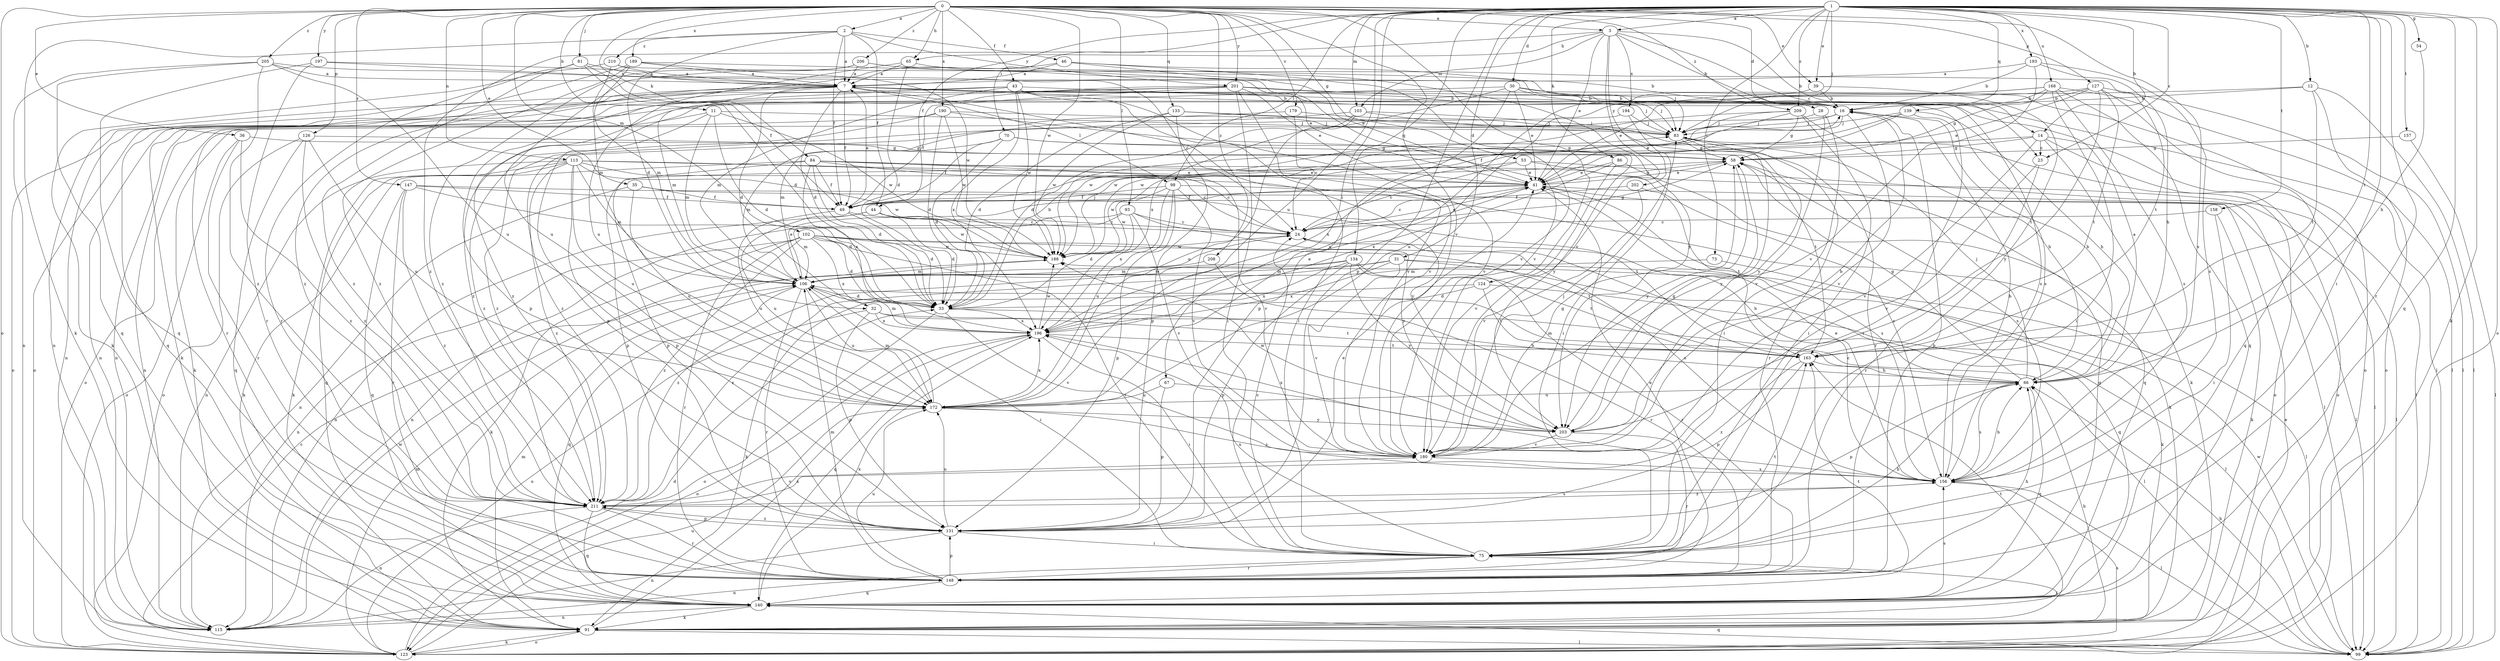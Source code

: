 strict digraph  {
0;
1;
2;
3;
7;
11;
12;
14;
16;
23;
24;
28;
30;
31;
32;
33;
35;
36;
39;
41;
43;
44;
46;
49;
53;
54;
58;
65;
66;
67;
70;
73;
75;
81;
83;
84;
86;
91;
93;
98;
99;
102;
103;
106;
113;
115;
123;
124;
126;
127;
131;
133;
134;
139;
140;
147;
148;
156;
157;
158;
163;
168;
172;
179;
180;
188;
189;
190;
193;
194;
196;
197;
201;
202;
203;
205;
206;
208;
209;
210;
211;
0 -> 2  [label=a];
0 -> 3  [label=a];
0 -> 11  [label=b];
0 -> 28  [label=d];
0 -> 35  [label=e];
0 -> 36  [label=e];
0 -> 39  [label=e];
0 -> 43  [label=f];
0 -> 53  [label=g];
0 -> 65  [label=h];
0 -> 81  [label=j];
0 -> 84  [label=k];
0 -> 93  [label=l];
0 -> 102  [label=m];
0 -> 113  [label=n];
0 -> 123  [label=o];
0 -> 124  [label=p];
0 -> 126  [label=p];
0 -> 127  [label=p];
0 -> 133  [label=q];
0 -> 147  [label=r];
0 -> 156  [label=s];
0 -> 179  [label=v];
0 -> 180  [label=v];
0 -> 188  [label=w];
0 -> 189  [label=x];
0 -> 190  [label=x];
0 -> 197  [label=y];
0 -> 201  [label=y];
0 -> 205  [label=z];
0 -> 206  [label=z];
0 -> 208  [label=z];
0 -> 209  [label=z];
1 -> 3  [label=a];
1 -> 12  [label=b];
1 -> 14  [label=b];
1 -> 23  [label=c];
1 -> 30  [label=d];
1 -> 31  [label=d];
1 -> 39  [label=e];
1 -> 44  [label=f];
1 -> 54  [label=g];
1 -> 67  [label=i];
1 -> 70  [label=i];
1 -> 73  [label=i];
1 -> 75  [label=i];
1 -> 83  [label=j];
1 -> 86  [label=k];
1 -> 91  [label=k];
1 -> 98  [label=l];
1 -> 103  [label=m];
1 -> 123  [label=o];
1 -> 131  [label=p];
1 -> 134  [label=q];
1 -> 139  [label=q];
1 -> 140  [label=q];
1 -> 148  [label=r];
1 -> 157  [label=t];
1 -> 158  [label=t];
1 -> 163  [label=t];
1 -> 168  [label=u];
1 -> 172  [label=u];
1 -> 193  [label=x];
1 -> 209  [label=z];
2 -> 7  [label=a];
2 -> 32  [label=d];
2 -> 44  [label=f];
2 -> 46  [label=f];
2 -> 49  [label=f];
2 -> 91  [label=k];
2 -> 201  [label=y];
2 -> 210  [label=z];
3 -> 14  [label=b];
3 -> 16  [label=b];
3 -> 23  [label=c];
3 -> 41  [label=e];
3 -> 65  [label=h];
3 -> 103  [label=m];
3 -> 180  [label=v];
3 -> 194  [label=x];
3 -> 202  [label=y];
3 -> 211  [label=z];
7 -> 16  [label=b];
7 -> 32  [label=d];
7 -> 33  [label=d];
7 -> 49  [label=f];
7 -> 83  [label=j];
7 -> 98  [label=l];
7 -> 99  [label=l];
7 -> 106  [label=m];
7 -> 115  [label=n];
7 -> 123  [label=o];
7 -> 140  [label=q];
7 -> 156  [label=s];
7 -> 180  [label=v];
11 -> 33  [label=d];
11 -> 83  [label=j];
11 -> 106  [label=m];
11 -> 115  [label=n];
11 -> 131  [label=p];
11 -> 188  [label=w];
12 -> 16  [label=b];
12 -> 99  [label=l];
12 -> 115  [label=n];
12 -> 123  [label=o];
12 -> 163  [label=t];
14 -> 23  [label=c];
14 -> 58  [label=g];
14 -> 91  [label=k];
14 -> 99  [label=l];
14 -> 123  [label=o];
14 -> 180  [label=v];
14 -> 196  [label=x];
16 -> 83  [label=j];
16 -> 180  [label=v];
16 -> 188  [label=w];
16 -> 211  [label=z];
23 -> 148  [label=r];
23 -> 180  [label=v];
24 -> 41  [label=e];
24 -> 58  [label=g];
24 -> 66  [label=h];
24 -> 188  [label=w];
28 -> 75  [label=i];
28 -> 83  [label=j];
28 -> 180  [label=v];
30 -> 16  [label=b];
30 -> 41  [label=e];
30 -> 83  [label=j];
30 -> 123  [label=o];
30 -> 131  [label=p];
30 -> 196  [label=x];
30 -> 211  [label=z];
31 -> 99  [label=l];
31 -> 106  [label=m];
31 -> 140  [label=q];
31 -> 180  [label=v];
31 -> 196  [label=x];
31 -> 211  [label=z];
32 -> 99  [label=l];
32 -> 123  [label=o];
32 -> 131  [label=p];
32 -> 163  [label=t];
32 -> 196  [label=x];
33 -> 16  [label=b];
33 -> 66  [label=h];
33 -> 123  [label=o];
33 -> 180  [label=v];
33 -> 196  [label=x];
35 -> 49  [label=f];
35 -> 99  [label=l];
35 -> 115  [label=n];
35 -> 172  [label=u];
36 -> 58  [label=g];
36 -> 123  [label=o];
36 -> 148  [label=r];
36 -> 211  [label=z];
39 -> 16  [label=b];
39 -> 163  [label=t];
39 -> 172  [label=u];
41 -> 24  [label=c];
41 -> 49  [label=f];
41 -> 58  [label=g];
41 -> 99  [label=l];
41 -> 156  [label=s];
43 -> 16  [label=b];
43 -> 75  [label=i];
43 -> 106  [label=m];
43 -> 123  [label=o];
43 -> 131  [label=p];
43 -> 180  [label=v];
43 -> 188  [label=w];
43 -> 196  [label=x];
44 -> 24  [label=c];
44 -> 33  [label=d];
44 -> 115  [label=n];
44 -> 172  [label=u];
44 -> 188  [label=w];
46 -> 7  [label=a];
46 -> 41  [label=e];
46 -> 83  [label=j];
46 -> 180  [label=v];
46 -> 211  [label=z];
49 -> 7  [label=a];
49 -> 24  [label=c];
49 -> 33  [label=d];
49 -> 172  [label=u];
53 -> 24  [label=c];
53 -> 41  [label=e];
53 -> 99  [label=l];
53 -> 131  [label=p];
53 -> 156  [label=s];
54 -> 66  [label=h];
58 -> 41  [label=e];
58 -> 156  [label=s];
58 -> 188  [label=w];
58 -> 203  [label=y];
65 -> 7  [label=a];
65 -> 33  [label=d];
65 -> 172  [label=u];
65 -> 203  [label=y];
66 -> 7  [label=a];
66 -> 16  [label=b];
66 -> 58  [label=g];
66 -> 83  [label=j];
66 -> 106  [label=m];
66 -> 131  [label=p];
66 -> 140  [label=q];
66 -> 156  [label=s];
66 -> 172  [label=u];
67 -> 131  [label=p];
67 -> 156  [label=s];
67 -> 172  [label=u];
70 -> 33  [label=d];
70 -> 49  [label=f];
70 -> 58  [label=g];
70 -> 106  [label=m];
70 -> 163  [label=t];
73 -> 91  [label=k];
73 -> 106  [label=m];
75 -> 24  [label=c];
75 -> 66  [label=h];
75 -> 115  [label=n];
75 -> 148  [label=r];
75 -> 163  [label=t];
75 -> 196  [label=x];
81 -> 7  [label=a];
81 -> 33  [label=d];
81 -> 49  [label=f];
81 -> 148  [label=r];
81 -> 211  [label=z];
83 -> 58  [label=g];
83 -> 123  [label=o];
83 -> 148  [label=r];
83 -> 203  [label=y];
84 -> 24  [label=c];
84 -> 33  [label=d];
84 -> 41  [label=e];
84 -> 49  [label=f];
84 -> 91  [label=k];
84 -> 99  [label=l];
84 -> 131  [label=p];
84 -> 180  [label=v];
84 -> 196  [label=x];
86 -> 41  [label=e];
86 -> 140  [label=q];
86 -> 180  [label=v];
86 -> 196  [label=x];
91 -> 66  [label=h];
91 -> 75  [label=i];
91 -> 99  [label=l];
91 -> 106  [label=m];
91 -> 123  [label=o];
91 -> 163  [label=t];
91 -> 196  [label=x];
93 -> 24  [label=c];
93 -> 33  [label=d];
93 -> 106  [label=m];
93 -> 115  [label=n];
93 -> 180  [label=v];
93 -> 203  [label=y];
98 -> 49  [label=f];
98 -> 91  [label=k];
98 -> 131  [label=p];
98 -> 172  [label=u];
98 -> 180  [label=v];
98 -> 188  [label=w];
98 -> 196  [label=x];
99 -> 66  [label=h];
99 -> 140  [label=q];
99 -> 188  [label=w];
102 -> 33  [label=d];
102 -> 75  [label=i];
102 -> 91  [label=k];
102 -> 115  [label=n];
102 -> 148  [label=r];
102 -> 156  [label=s];
102 -> 163  [label=t];
102 -> 188  [label=w];
102 -> 196  [label=x];
102 -> 211  [label=z];
103 -> 33  [label=d];
103 -> 83  [label=j];
103 -> 106  [label=m];
103 -> 148  [label=r];
103 -> 172  [label=u];
106 -> 33  [label=d];
106 -> 41  [label=e];
106 -> 75  [label=i];
106 -> 140  [label=q];
106 -> 148  [label=r];
106 -> 172  [label=u];
113 -> 24  [label=c];
113 -> 41  [label=e];
113 -> 91  [label=k];
113 -> 106  [label=m];
113 -> 115  [label=n];
113 -> 131  [label=p];
113 -> 140  [label=q];
113 -> 172  [label=u];
113 -> 188  [label=w];
113 -> 203  [label=y];
113 -> 211  [label=z];
115 -> 188  [label=w];
123 -> 24  [label=c];
123 -> 33  [label=d];
123 -> 41  [label=e];
123 -> 91  [label=k];
123 -> 106  [label=m];
123 -> 156  [label=s];
123 -> 172  [label=u];
124 -> 33  [label=d];
124 -> 91  [label=k];
124 -> 99  [label=l];
124 -> 163  [label=t];
126 -> 58  [label=g];
126 -> 123  [label=o];
126 -> 140  [label=q];
126 -> 172  [label=u];
126 -> 211  [label=z];
127 -> 16  [label=b];
127 -> 41  [label=e];
127 -> 99  [label=l];
127 -> 140  [label=q];
127 -> 163  [label=t];
127 -> 203  [label=y];
127 -> 211  [label=z];
131 -> 41  [label=e];
131 -> 75  [label=i];
131 -> 115  [label=n];
131 -> 172  [label=u];
131 -> 211  [label=z];
133 -> 33  [label=d];
133 -> 83  [label=j];
133 -> 131  [label=p];
133 -> 188  [label=w];
133 -> 203  [label=y];
134 -> 106  [label=m];
134 -> 131  [label=p];
134 -> 148  [label=r];
134 -> 163  [label=t];
134 -> 196  [label=x];
134 -> 203  [label=y];
134 -> 211  [label=z];
139 -> 49  [label=f];
139 -> 66  [label=h];
139 -> 75  [label=i];
139 -> 83  [label=j];
139 -> 188  [label=w];
140 -> 58  [label=g];
140 -> 91  [label=k];
140 -> 115  [label=n];
140 -> 156  [label=s];
140 -> 163  [label=t];
140 -> 196  [label=x];
147 -> 33  [label=d];
147 -> 49  [label=f];
147 -> 140  [label=q];
147 -> 148  [label=r];
147 -> 163  [label=t];
147 -> 211  [label=z];
148 -> 16  [label=b];
148 -> 41  [label=e];
148 -> 66  [label=h];
148 -> 106  [label=m];
148 -> 131  [label=p];
148 -> 140  [label=q];
148 -> 172  [label=u];
156 -> 16  [label=b];
156 -> 24  [label=c];
156 -> 41  [label=e];
156 -> 66  [label=h];
156 -> 99  [label=l];
156 -> 211  [label=z];
157 -> 58  [label=g];
157 -> 99  [label=l];
158 -> 24  [label=c];
158 -> 75  [label=i];
158 -> 91  [label=k];
163 -> 66  [label=h];
163 -> 131  [label=p];
163 -> 211  [label=z];
168 -> 16  [label=b];
168 -> 41  [label=e];
168 -> 58  [label=g];
168 -> 75  [label=i];
168 -> 99  [label=l];
168 -> 140  [label=q];
168 -> 156  [label=s];
168 -> 172  [label=u];
172 -> 106  [label=m];
172 -> 156  [label=s];
172 -> 196  [label=x];
172 -> 203  [label=y];
179 -> 24  [label=c];
179 -> 83  [label=j];
179 -> 91  [label=k];
180 -> 58  [label=g];
180 -> 83  [label=j];
180 -> 156  [label=s];
188 -> 83  [label=j];
188 -> 106  [label=m];
189 -> 7  [label=a];
189 -> 41  [label=e];
189 -> 106  [label=m];
189 -> 115  [label=n];
189 -> 188  [label=w];
189 -> 211  [label=z];
190 -> 33  [label=d];
190 -> 83  [label=j];
190 -> 123  [label=o];
190 -> 188  [label=w];
190 -> 203  [label=y];
190 -> 211  [label=z];
193 -> 7  [label=a];
193 -> 16  [label=b];
193 -> 66  [label=h];
193 -> 156  [label=s];
193 -> 180  [label=v];
194 -> 75  [label=i];
194 -> 83  [label=j];
194 -> 211  [label=z];
196 -> 41  [label=e];
196 -> 75  [label=i];
196 -> 106  [label=m];
196 -> 123  [label=o];
196 -> 140  [label=q];
196 -> 163  [label=t];
196 -> 188  [label=w];
197 -> 7  [label=a];
197 -> 16  [label=b];
197 -> 140  [label=q];
197 -> 148  [label=r];
201 -> 16  [label=b];
201 -> 41  [label=e];
201 -> 49  [label=f];
201 -> 75  [label=i];
201 -> 91  [label=k];
201 -> 115  [label=n];
201 -> 148  [label=r];
201 -> 156  [label=s];
201 -> 180  [label=v];
202 -> 49  [label=f];
202 -> 163  [label=t];
202 -> 180  [label=v];
203 -> 16  [label=b];
203 -> 58  [label=g];
203 -> 148  [label=r];
203 -> 180  [label=v];
203 -> 188  [label=w];
203 -> 196  [label=x];
205 -> 7  [label=a];
205 -> 24  [label=c];
205 -> 115  [label=n];
205 -> 140  [label=q];
205 -> 172  [label=u];
205 -> 211  [label=z];
206 -> 7  [label=a];
206 -> 83  [label=j];
206 -> 172  [label=u];
206 -> 180  [label=v];
206 -> 211  [label=z];
208 -> 106  [label=m];
208 -> 148  [label=r];
209 -> 41  [label=e];
209 -> 58  [label=g];
209 -> 66  [label=h];
209 -> 75  [label=i];
209 -> 83  [label=j];
209 -> 188  [label=w];
210 -> 7  [label=a];
210 -> 91  [label=k];
210 -> 106  [label=m];
210 -> 163  [label=t];
211 -> 115  [label=n];
211 -> 131  [label=p];
211 -> 140  [label=q];
211 -> 148  [label=r];
211 -> 156  [label=s];
211 -> 180  [label=v];
}
